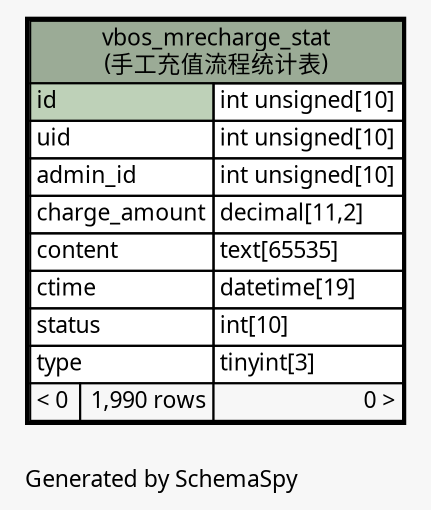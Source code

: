 // dot 2.26.0 on Linux 2.6.32-504.3.3.el6.x86_64
// SchemaSpy rev Unknown
digraph "oneDegreeRelationshipsDiagram" {
  graph [
    rankdir="RL"
    bgcolor="#f7f7f7"
    label="\nGenerated by SchemaSpy"
    labeljust="l"
    nodesep="0.18"
    ranksep="0.46"
    fontname="Microsoft YaHei"
    fontsize="11"
  ];
  node [
    fontname="Microsoft YaHei"
    fontsize="11"
    shape="plaintext"
  ];
  edge [
    arrowsize="0.8"
  ];
  "vbos_mrecharge_stat" [
    label=<
    <TABLE BORDER="2" CELLBORDER="1" CELLSPACING="0" BGCOLOR="#ffffff">
      <TR><TD COLSPAN="3" BGCOLOR="#9bab96" ALIGN="CENTER">vbos_mrecharge_stat<br/>(手工充值流程统计表)</TD></TR>
      <TR><TD PORT="id" COLSPAN="2" BGCOLOR="#bed1b8" ALIGN="LEFT">id</TD><TD PORT="id.type" ALIGN="LEFT">int unsigned[10]</TD></TR>
      <TR><TD PORT="uid" COLSPAN="2" ALIGN="LEFT">uid</TD><TD PORT="uid.type" ALIGN="LEFT">int unsigned[10]</TD></TR>
      <TR><TD PORT="admin_id" COLSPAN="2" ALIGN="LEFT">admin_id</TD><TD PORT="admin_id.type" ALIGN="LEFT">int unsigned[10]</TD></TR>
      <TR><TD PORT="charge_amount" COLSPAN="2" ALIGN="LEFT">charge_amount</TD><TD PORT="charge_amount.type" ALIGN="LEFT">decimal[11,2]</TD></TR>
      <TR><TD PORT="content" COLSPAN="2" ALIGN="LEFT">content</TD><TD PORT="content.type" ALIGN="LEFT">text[65535]</TD></TR>
      <TR><TD PORT="ctime" COLSPAN="2" ALIGN="LEFT">ctime</TD><TD PORT="ctime.type" ALIGN="LEFT">datetime[19]</TD></TR>
      <TR><TD PORT="status" COLSPAN="2" ALIGN="LEFT">status</TD><TD PORT="status.type" ALIGN="LEFT">int[10]</TD></TR>
      <TR><TD PORT="type" COLSPAN="2" ALIGN="LEFT">type</TD><TD PORT="type.type" ALIGN="LEFT">tinyint[3]</TD></TR>
      <TR><TD ALIGN="LEFT" BGCOLOR="#f7f7f7">&lt; 0</TD><TD ALIGN="RIGHT" BGCOLOR="#f7f7f7">1,990 rows</TD><TD ALIGN="RIGHT" BGCOLOR="#f7f7f7">0 &gt;</TD></TR>
    </TABLE>>
    URL="vbos_mrecharge_stat.html"
    tooltip="vbos_mrecharge_stat"
  ];
}
